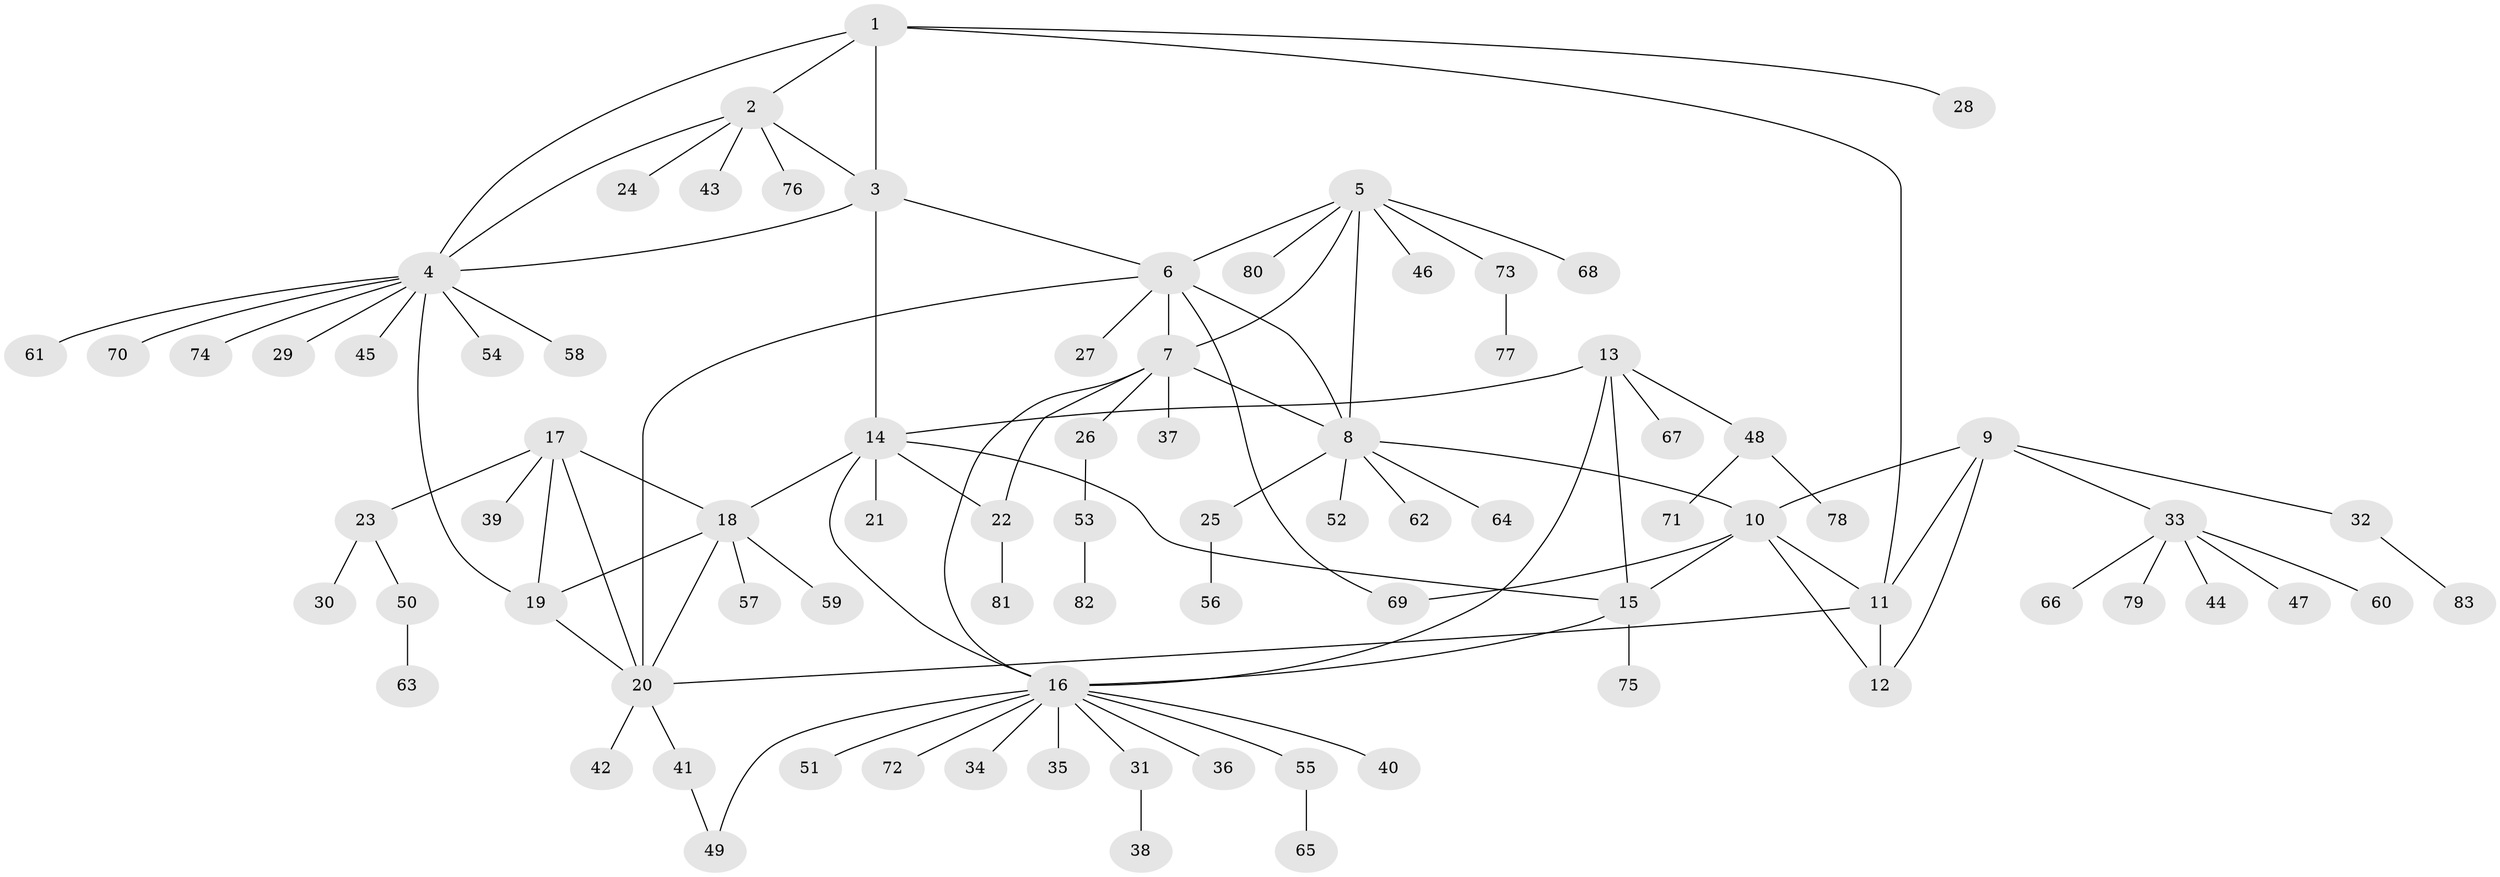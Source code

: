 // Generated by graph-tools (version 1.1) at 2025/15/03/09/25 04:15:45]
// undirected, 83 vertices, 106 edges
graph export_dot {
graph [start="1"]
  node [color=gray90,style=filled];
  1;
  2;
  3;
  4;
  5;
  6;
  7;
  8;
  9;
  10;
  11;
  12;
  13;
  14;
  15;
  16;
  17;
  18;
  19;
  20;
  21;
  22;
  23;
  24;
  25;
  26;
  27;
  28;
  29;
  30;
  31;
  32;
  33;
  34;
  35;
  36;
  37;
  38;
  39;
  40;
  41;
  42;
  43;
  44;
  45;
  46;
  47;
  48;
  49;
  50;
  51;
  52;
  53;
  54;
  55;
  56;
  57;
  58;
  59;
  60;
  61;
  62;
  63;
  64;
  65;
  66;
  67;
  68;
  69;
  70;
  71;
  72;
  73;
  74;
  75;
  76;
  77;
  78;
  79;
  80;
  81;
  82;
  83;
  1 -- 2;
  1 -- 3;
  1 -- 4;
  1 -- 11;
  1 -- 28;
  2 -- 3;
  2 -- 4;
  2 -- 24;
  2 -- 43;
  2 -- 76;
  3 -- 4;
  3 -- 6;
  3 -- 14;
  4 -- 19;
  4 -- 29;
  4 -- 45;
  4 -- 54;
  4 -- 58;
  4 -- 61;
  4 -- 70;
  4 -- 74;
  5 -- 6;
  5 -- 7;
  5 -- 8;
  5 -- 46;
  5 -- 68;
  5 -- 73;
  5 -- 80;
  6 -- 7;
  6 -- 8;
  6 -- 20;
  6 -- 27;
  6 -- 69;
  7 -- 8;
  7 -- 16;
  7 -- 22;
  7 -- 26;
  7 -- 37;
  8 -- 10;
  8 -- 25;
  8 -- 52;
  8 -- 62;
  8 -- 64;
  9 -- 10;
  9 -- 11;
  9 -- 12;
  9 -- 32;
  9 -- 33;
  10 -- 11;
  10 -- 12;
  10 -- 15;
  10 -- 69;
  11 -- 12;
  11 -- 20;
  13 -- 14;
  13 -- 15;
  13 -- 16;
  13 -- 48;
  13 -- 67;
  14 -- 15;
  14 -- 16;
  14 -- 18;
  14 -- 21;
  14 -- 22;
  15 -- 16;
  15 -- 75;
  16 -- 31;
  16 -- 34;
  16 -- 35;
  16 -- 36;
  16 -- 40;
  16 -- 49;
  16 -- 51;
  16 -- 55;
  16 -- 72;
  17 -- 18;
  17 -- 19;
  17 -- 20;
  17 -- 23;
  17 -- 39;
  18 -- 19;
  18 -- 20;
  18 -- 57;
  18 -- 59;
  19 -- 20;
  20 -- 41;
  20 -- 42;
  22 -- 81;
  23 -- 30;
  23 -- 50;
  25 -- 56;
  26 -- 53;
  31 -- 38;
  32 -- 83;
  33 -- 44;
  33 -- 47;
  33 -- 60;
  33 -- 66;
  33 -- 79;
  41 -- 49;
  48 -- 71;
  48 -- 78;
  50 -- 63;
  53 -- 82;
  55 -- 65;
  73 -- 77;
}
